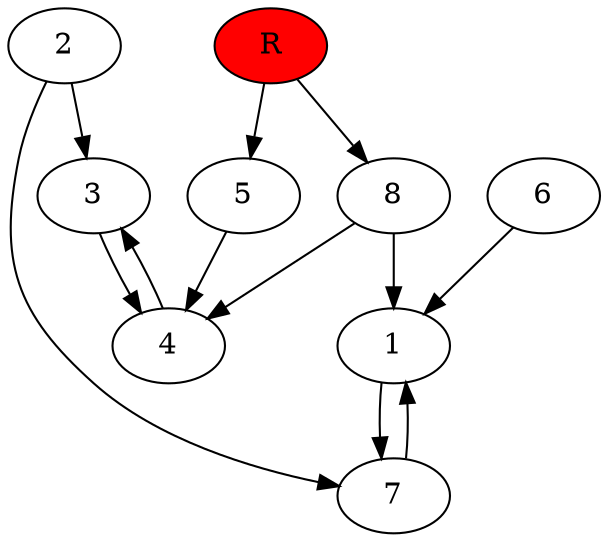 digraph prb38403 {
	1
	2
	3
	4
	5
	6
	7
	8
	R [fillcolor="#ff0000" style=filled]
	1 -> 7
	2 -> 3
	2 -> 7
	3 -> 4
	4 -> 3
	5 -> 4
	6 -> 1
	7 -> 1
	8 -> 1
	8 -> 4
	R -> 5
	R -> 8
}
